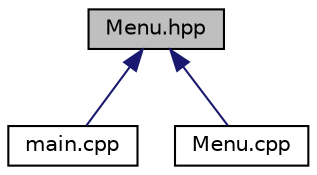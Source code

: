 digraph "Menu.hpp"
{
 // LATEX_PDF_SIZE
  edge [fontname="Helvetica",fontsize="10",labelfontname="Helvetica",labelfontsize="10"];
  node [fontname="Helvetica",fontsize="10",shape=record];
  Node1 [label="Menu.hpp",height=0.2,width=0.4,color="black", fillcolor="grey75", style="filled", fontcolor="black",tooltip="Definiciones para el menú de la aplicación de validación de correos electrónicos."];
  Node1 -> Node2 [dir="back",color="midnightblue",fontsize="10",style="solid",fontname="Helvetica"];
  Node2 [label="main.cpp",height=0.2,width=0.4,color="black", fillcolor="white", style="filled",URL="$main_8cpp.html",tooltip="Aplicación principal para la validación de correos electrónicos."];
  Node1 -> Node3 [dir="back",color="midnightblue",fontsize="10",style="solid",fontname="Helvetica"];
  Node3 [label="Menu.cpp",height=0.2,width=0.4,color="black", fillcolor="white", style="filled",URL="$_menu_8cpp.html",tooltip="Funciones del menú para la aplicación de validación de correos electrónicos."];
}
